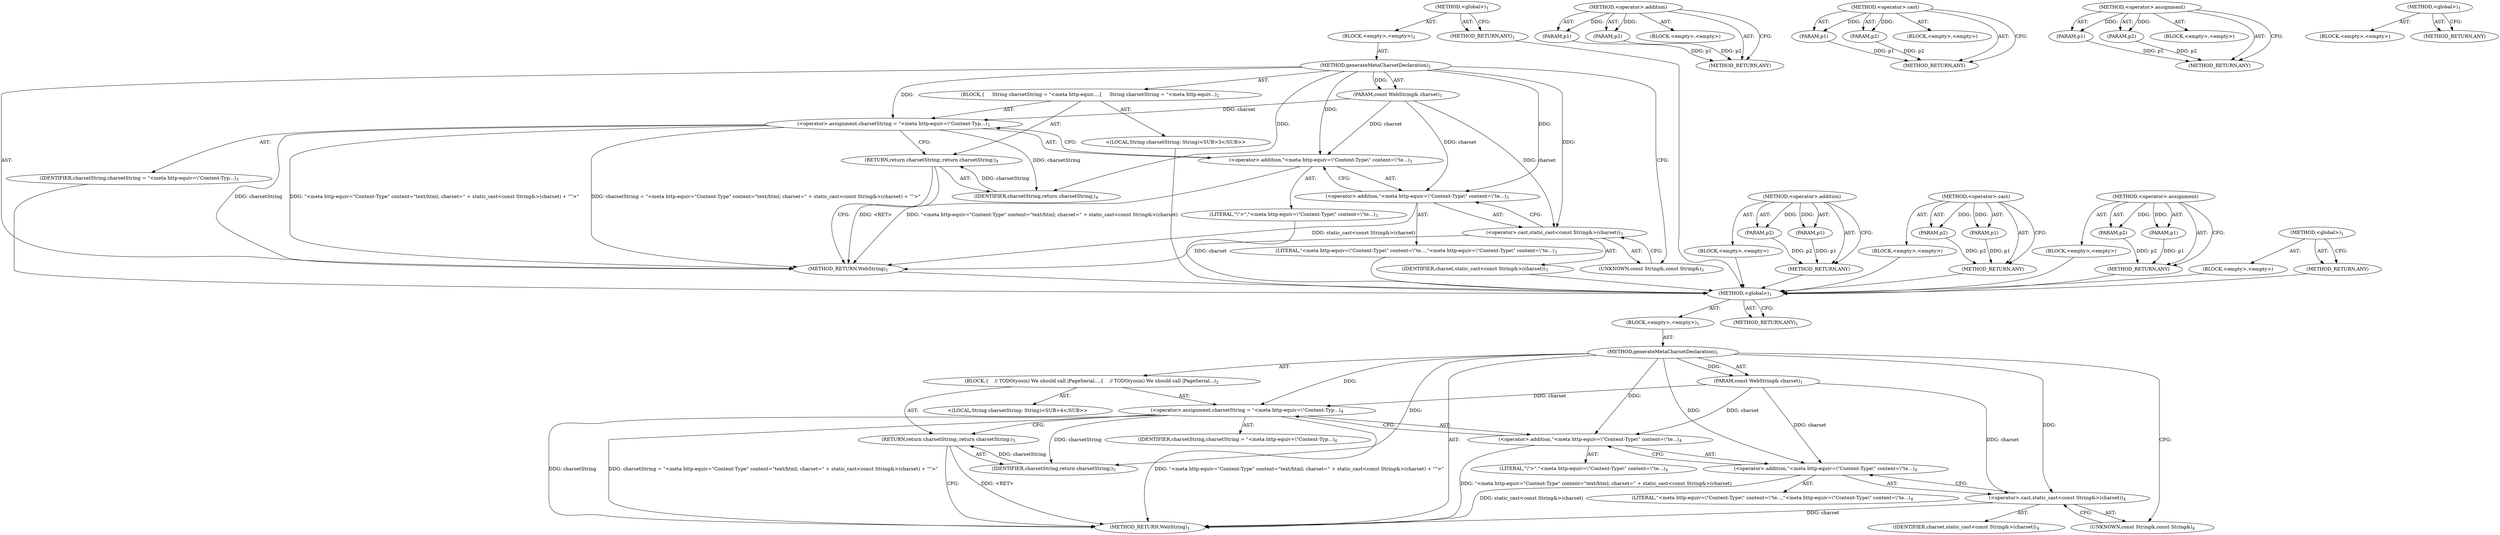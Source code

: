 digraph "&lt;global&gt;" {
vulnerable_6 [label=<(METHOD,&lt;global&gt;)<SUB>1</SUB>>];
vulnerable_7 [label=<(BLOCK,&lt;empty&gt;,&lt;empty&gt;)<SUB>1</SUB>>];
vulnerable_8 [label=<(METHOD,generateMetaCharsetDeclaration)<SUB>1</SUB>>];
vulnerable_9 [label=<(PARAM,const WebString&amp; charset)<SUB>1</SUB>>];
vulnerable_10 [label=<(BLOCK,{
     String charsetString = &quot;&lt;meta http-equiv...,{
     String charsetString = &quot;&lt;meta http-equiv...)<SUB>2</SUB>>];
vulnerable_11 [label="<(LOCAL,String charsetString: String)<SUB>3</SUB>>"];
vulnerable_12 [label=<(&lt;operator&gt;.assignment,charsetString = &quot;&lt;meta http-equiv=\&quot;Content-Typ...)<SUB>3</SUB>>];
vulnerable_13 [label=<(IDENTIFIER,charsetString,charsetString = &quot;&lt;meta http-equiv=\&quot;Content-Typ...)<SUB>3</SUB>>];
vulnerable_14 [label=<(&lt;operator&gt;.addition,&quot;&lt;meta http-equiv=\&quot;Content-Type\&quot; content=\&quot;te...)<SUB>3</SUB>>];
vulnerable_15 [label=<(&lt;operator&gt;.addition,&quot;&lt;meta http-equiv=\&quot;Content-Type\&quot; content=\&quot;te...)<SUB>3</SUB>>];
vulnerable_16 [label=<(LITERAL,&quot;&lt;meta http-equiv=\&quot;Content-Type\&quot; content=\&quot;te...,&quot;&lt;meta http-equiv=\&quot;Content-Type\&quot; content=\&quot;te...)<SUB>3</SUB>>];
vulnerable_17 [label=<(&lt;operator&gt;.cast,static_cast&lt;const String&amp;&gt;(charset))<SUB>3</SUB>>];
vulnerable_18 [label=<(UNKNOWN,const String&amp;,const String&amp;)<SUB>3</SUB>>];
vulnerable_19 [label=<(IDENTIFIER,charset,static_cast&lt;const String&amp;&gt;(charset))<SUB>3</SUB>>];
vulnerable_20 [label=<(LITERAL,&quot;\&quot;&gt;&quot;,&quot;&lt;meta http-equiv=\&quot;Content-Type\&quot; content=\&quot;te...)<SUB>3</SUB>>];
vulnerable_21 [label=<(RETURN,return charsetString;,return charsetString;)<SUB>4</SUB>>];
vulnerable_22 [label=<(IDENTIFIER,charsetString,return charsetString;)<SUB>4</SUB>>];
vulnerable_23 [label=<(METHOD_RETURN,WebString)<SUB>1</SUB>>];
vulnerable_25 [label=<(METHOD_RETURN,ANY)<SUB>1</SUB>>];
vulnerable_51 [label=<(METHOD,&lt;operator&gt;.addition)>];
vulnerable_52 [label=<(PARAM,p1)>];
vulnerable_53 [label=<(PARAM,p2)>];
vulnerable_54 [label=<(BLOCK,&lt;empty&gt;,&lt;empty&gt;)>];
vulnerable_55 [label=<(METHOD_RETURN,ANY)>];
vulnerable_56 [label=<(METHOD,&lt;operator&gt;.cast)>];
vulnerable_57 [label=<(PARAM,p1)>];
vulnerable_58 [label=<(PARAM,p2)>];
vulnerable_59 [label=<(BLOCK,&lt;empty&gt;,&lt;empty&gt;)>];
vulnerable_60 [label=<(METHOD_RETURN,ANY)>];
vulnerable_46 [label=<(METHOD,&lt;operator&gt;.assignment)>];
vulnerable_47 [label=<(PARAM,p1)>];
vulnerable_48 [label=<(PARAM,p2)>];
vulnerable_49 [label=<(BLOCK,&lt;empty&gt;,&lt;empty&gt;)>];
vulnerable_50 [label=<(METHOD_RETURN,ANY)>];
vulnerable_40 [label=<(METHOD,&lt;global&gt;)<SUB>1</SUB>>];
vulnerable_41 [label=<(BLOCK,&lt;empty&gt;,&lt;empty&gt;)>];
vulnerable_42 [label=<(METHOD_RETURN,ANY)>];
fixed_6 [label=<(METHOD,&lt;global&gt;)<SUB>1</SUB>>];
fixed_7 [label=<(BLOCK,&lt;empty&gt;,&lt;empty&gt;)<SUB>1</SUB>>];
fixed_8 [label=<(METHOD,generateMetaCharsetDeclaration)<SUB>1</SUB>>];
fixed_9 [label=<(PARAM,const WebString&amp; charset)<SUB>1</SUB>>];
fixed_10 [label=<(BLOCK,{
    // TODO(yosin) We should call |PageSerial...,{
    // TODO(yosin) We should call |PageSerial...)<SUB>2</SUB>>];
fixed_11 [label="<(LOCAL,String charsetString: String)<SUB>4</SUB>>"];
fixed_12 [label=<(&lt;operator&gt;.assignment,charsetString = &quot;&lt;meta http-equiv=\&quot;Content-Typ...)<SUB>4</SUB>>];
fixed_13 [label=<(IDENTIFIER,charsetString,charsetString = &quot;&lt;meta http-equiv=\&quot;Content-Typ...)<SUB>4</SUB>>];
fixed_14 [label=<(&lt;operator&gt;.addition,&quot;&lt;meta http-equiv=\&quot;Content-Type\&quot; content=\&quot;te...)<SUB>4</SUB>>];
fixed_15 [label=<(&lt;operator&gt;.addition,&quot;&lt;meta http-equiv=\&quot;Content-Type\&quot; content=\&quot;te...)<SUB>4</SUB>>];
fixed_16 [label=<(LITERAL,&quot;&lt;meta http-equiv=\&quot;Content-Type\&quot; content=\&quot;te...,&quot;&lt;meta http-equiv=\&quot;Content-Type\&quot; content=\&quot;te...)<SUB>4</SUB>>];
fixed_17 [label=<(&lt;operator&gt;.cast,static_cast&lt;const String&amp;&gt;(charset))<SUB>4</SUB>>];
fixed_18 [label=<(UNKNOWN,const String&amp;,const String&amp;)<SUB>4</SUB>>];
fixed_19 [label=<(IDENTIFIER,charset,static_cast&lt;const String&amp;&gt;(charset))<SUB>4</SUB>>];
fixed_20 [label=<(LITERAL,&quot;\&quot;&gt;&quot;,&quot;&lt;meta http-equiv=\&quot;Content-Type\&quot; content=\&quot;te...)<SUB>4</SUB>>];
fixed_21 [label=<(RETURN,return charsetString;,return charsetString;)<SUB>5</SUB>>];
fixed_22 [label=<(IDENTIFIER,charsetString,return charsetString;)<SUB>5</SUB>>];
fixed_23 [label=<(METHOD_RETURN,WebString)<SUB>1</SUB>>];
fixed_25 [label=<(METHOD_RETURN,ANY)<SUB>1</SUB>>];
fixed_51 [label=<(METHOD,&lt;operator&gt;.addition)>];
fixed_52 [label=<(PARAM,p1)>];
fixed_53 [label=<(PARAM,p2)>];
fixed_54 [label=<(BLOCK,&lt;empty&gt;,&lt;empty&gt;)>];
fixed_55 [label=<(METHOD_RETURN,ANY)>];
fixed_56 [label=<(METHOD,&lt;operator&gt;.cast)>];
fixed_57 [label=<(PARAM,p1)>];
fixed_58 [label=<(PARAM,p2)>];
fixed_59 [label=<(BLOCK,&lt;empty&gt;,&lt;empty&gt;)>];
fixed_60 [label=<(METHOD_RETURN,ANY)>];
fixed_46 [label=<(METHOD,&lt;operator&gt;.assignment)>];
fixed_47 [label=<(PARAM,p1)>];
fixed_48 [label=<(PARAM,p2)>];
fixed_49 [label=<(BLOCK,&lt;empty&gt;,&lt;empty&gt;)>];
fixed_50 [label=<(METHOD_RETURN,ANY)>];
fixed_40 [label=<(METHOD,&lt;global&gt;)<SUB>1</SUB>>];
fixed_41 [label=<(BLOCK,&lt;empty&gt;,&lt;empty&gt;)>];
fixed_42 [label=<(METHOD_RETURN,ANY)>];
vulnerable_6 -> vulnerable_7  [key=0, label="AST: "];
vulnerable_6 -> vulnerable_25  [key=0, label="AST: "];
vulnerable_6 -> vulnerable_25  [key=1, label="CFG: "];
vulnerable_7 -> vulnerable_8  [key=0, label="AST: "];
vulnerable_8 -> vulnerable_9  [key=0, label="AST: "];
vulnerable_8 -> vulnerable_9  [key=1, label="DDG: "];
vulnerable_8 -> vulnerable_10  [key=0, label="AST: "];
vulnerable_8 -> vulnerable_23  [key=0, label="AST: "];
vulnerable_8 -> vulnerable_18  [key=0, label="CFG: "];
vulnerable_8 -> vulnerable_12  [key=0, label="DDG: "];
vulnerable_8 -> vulnerable_22  [key=0, label="DDG: "];
vulnerable_8 -> vulnerable_14  [key=0, label="DDG: "];
vulnerable_8 -> vulnerable_15  [key=0, label="DDG: "];
vulnerable_8 -> vulnerable_17  [key=0, label="DDG: "];
vulnerable_9 -> vulnerable_12  [key=0, label="DDG: charset"];
vulnerable_9 -> vulnerable_14  [key=0, label="DDG: charset"];
vulnerable_9 -> vulnerable_15  [key=0, label="DDG: charset"];
vulnerable_9 -> vulnerable_17  [key=0, label="DDG: charset"];
vulnerable_10 -> vulnerable_11  [key=0, label="AST: "];
vulnerable_10 -> vulnerable_12  [key=0, label="AST: "];
vulnerable_10 -> vulnerable_21  [key=0, label="AST: "];
vulnerable_11 -> fixed_6  [key=0];
vulnerable_12 -> vulnerable_13  [key=0, label="AST: "];
vulnerable_12 -> vulnerable_14  [key=0, label="AST: "];
vulnerable_12 -> vulnerable_21  [key=0, label="CFG: "];
vulnerable_12 -> vulnerable_23  [key=0, label="DDG: charsetString"];
vulnerable_12 -> vulnerable_23  [key=1, label="DDG: &quot;&lt;meta http-equiv=\&quot;Content-Type\&quot; content=\&quot;text/html; charset=&quot; + static_cast&lt;const String&amp;&gt;(charset) + &quot;\&quot;&gt;&quot;"];
vulnerable_12 -> vulnerable_23  [key=2, label="DDG: charsetString = &quot;&lt;meta http-equiv=\&quot;Content-Type\&quot; content=\&quot;text/html; charset=&quot; + static_cast&lt;const String&amp;&gt;(charset) + &quot;\&quot;&gt;&quot;"];
vulnerable_12 -> vulnerable_22  [key=0, label="DDG: charsetString"];
vulnerable_13 -> fixed_6  [key=0];
vulnerable_14 -> vulnerable_15  [key=0, label="AST: "];
vulnerable_14 -> vulnerable_20  [key=0, label="AST: "];
vulnerable_14 -> vulnerable_12  [key=0, label="CFG: "];
vulnerable_14 -> vulnerable_23  [key=0, label="DDG: &quot;&lt;meta http-equiv=\&quot;Content-Type\&quot; content=\&quot;text/html; charset=&quot; + static_cast&lt;const String&amp;&gt;(charset)"];
vulnerable_15 -> vulnerable_16  [key=0, label="AST: "];
vulnerable_15 -> vulnerable_17  [key=0, label="AST: "];
vulnerable_15 -> vulnerable_14  [key=0, label="CFG: "];
vulnerable_15 -> vulnerable_23  [key=0, label="DDG: static_cast&lt;const String&amp;&gt;(charset)"];
vulnerable_16 -> fixed_6  [key=0];
vulnerable_17 -> vulnerable_18  [key=0, label="AST: "];
vulnerable_17 -> vulnerable_19  [key=0, label="AST: "];
vulnerable_17 -> vulnerable_15  [key=0, label="CFG: "];
vulnerable_17 -> vulnerable_23  [key=0, label="DDG: charset"];
vulnerable_18 -> vulnerable_17  [key=0, label="CFG: "];
vulnerable_19 -> fixed_6  [key=0];
vulnerable_20 -> fixed_6  [key=0];
vulnerable_21 -> vulnerable_22  [key=0, label="AST: "];
vulnerable_21 -> vulnerable_23  [key=0, label="CFG: "];
vulnerable_21 -> vulnerable_23  [key=1, label="DDG: &lt;RET&gt;"];
vulnerable_22 -> vulnerable_21  [key=0, label="DDG: charsetString"];
vulnerable_23 -> fixed_6  [key=0];
vulnerable_25 -> fixed_6  [key=0];
vulnerable_51 -> vulnerable_52  [key=0, label="AST: "];
vulnerable_51 -> vulnerable_52  [key=1, label="DDG: "];
vulnerable_51 -> vulnerable_54  [key=0, label="AST: "];
vulnerable_51 -> vulnerable_53  [key=0, label="AST: "];
vulnerable_51 -> vulnerable_53  [key=1, label="DDG: "];
vulnerable_51 -> vulnerable_55  [key=0, label="AST: "];
vulnerable_51 -> vulnerable_55  [key=1, label="CFG: "];
vulnerable_52 -> vulnerable_55  [key=0, label="DDG: p1"];
vulnerable_53 -> vulnerable_55  [key=0, label="DDG: p2"];
vulnerable_54 -> fixed_6  [key=0];
vulnerable_55 -> fixed_6  [key=0];
vulnerable_56 -> vulnerable_57  [key=0, label="AST: "];
vulnerable_56 -> vulnerable_57  [key=1, label="DDG: "];
vulnerable_56 -> vulnerable_59  [key=0, label="AST: "];
vulnerable_56 -> vulnerable_58  [key=0, label="AST: "];
vulnerable_56 -> vulnerable_58  [key=1, label="DDG: "];
vulnerable_56 -> vulnerable_60  [key=0, label="AST: "];
vulnerable_56 -> vulnerable_60  [key=1, label="CFG: "];
vulnerable_57 -> vulnerable_60  [key=0, label="DDG: p1"];
vulnerable_58 -> vulnerable_60  [key=0, label="DDG: p2"];
vulnerable_59 -> fixed_6  [key=0];
vulnerable_60 -> fixed_6  [key=0];
vulnerable_46 -> vulnerable_47  [key=0, label="AST: "];
vulnerable_46 -> vulnerable_47  [key=1, label="DDG: "];
vulnerable_46 -> vulnerable_49  [key=0, label="AST: "];
vulnerable_46 -> vulnerable_48  [key=0, label="AST: "];
vulnerable_46 -> vulnerable_48  [key=1, label="DDG: "];
vulnerable_46 -> vulnerable_50  [key=0, label="AST: "];
vulnerable_46 -> vulnerable_50  [key=1, label="CFG: "];
vulnerable_47 -> vulnerable_50  [key=0, label="DDG: p1"];
vulnerable_48 -> vulnerable_50  [key=0, label="DDG: p2"];
vulnerable_49 -> fixed_6  [key=0];
vulnerable_50 -> fixed_6  [key=0];
vulnerable_40 -> vulnerable_41  [key=0, label="AST: "];
vulnerable_40 -> vulnerable_42  [key=0, label="AST: "];
vulnerable_40 -> vulnerable_42  [key=1, label="CFG: "];
vulnerable_41 -> fixed_6  [key=0];
vulnerable_42 -> fixed_6  [key=0];
fixed_6 -> fixed_7  [key=0, label="AST: "];
fixed_6 -> fixed_25  [key=0, label="AST: "];
fixed_6 -> fixed_25  [key=1, label="CFG: "];
fixed_7 -> fixed_8  [key=0, label="AST: "];
fixed_8 -> fixed_9  [key=0, label="AST: "];
fixed_8 -> fixed_9  [key=1, label="DDG: "];
fixed_8 -> fixed_10  [key=0, label="AST: "];
fixed_8 -> fixed_23  [key=0, label="AST: "];
fixed_8 -> fixed_18  [key=0, label="CFG: "];
fixed_8 -> fixed_12  [key=0, label="DDG: "];
fixed_8 -> fixed_22  [key=0, label="DDG: "];
fixed_8 -> fixed_14  [key=0, label="DDG: "];
fixed_8 -> fixed_15  [key=0, label="DDG: "];
fixed_8 -> fixed_17  [key=0, label="DDG: "];
fixed_9 -> fixed_12  [key=0, label="DDG: charset"];
fixed_9 -> fixed_14  [key=0, label="DDG: charset"];
fixed_9 -> fixed_15  [key=0, label="DDG: charset"];
fixed_9 -> fixed_17  [key=0, label="DDG: charset"];
fixed_10 -> fixed_11  [key=0, label="AST: "];
fixed_10 -> fixed_12  [key=0, label="AST: "];
fixed_10 -> fixed_21  [key=0, label="AST: "];
fixed_12 -> fixed_13  [key=0, label="AST: "];
fixed_12 -> fixed_14  [key=0, label="AST: "];
fixed_12 -> fixed_21  [key=0, label="CFG: "];
fixed_12 -> fixed_23  [key=0, label="DDG: charsetString"];
fixed_12 -> fixed_23  [key=1, label="DDG: &quot;&lt;meta http-equiv=\&quot;Content-Type\&quot; content=\&quot;text/html; charset=&quot; + static_cast&lt;const String&amp;&gt;(charset) + &quot;\&quot;&gt;&quot;"];
fixed_12 -> fixed_23  [key=2, label="DDG: charsetString = &quot;&lt;meta http-equiv=\&quot;Content-Type\&quot; content=\&quot;text/html; charset=&quot; + static_cast&lt;const String&amp;&gt;(charset) + &quot;\&quot;&gt;&quot;"];
fixed_12 -> fixed_22  [key=0, label="DDG: charsetString"];
fixed_14 -> fixed_15  [key=0, label="AST: "];
fixed_14 -> fixed_20  [key=0, label="AST: "];
fixed_14 -> fixed_12  [key=0, label="CFG: "];
fixed_14 -> fixed_23  [key=0, label="DDG: &quot;&lt;meta http-equiv=\&quot;Content-Type\&quot; content=\&quot;text/html; charset=&quot; + static_cast&lt;const String&amp;&gt;(charset)"];
fixed_15 -> fixed_16  [key=0, label="AST: "];
fixed_15 -> fixed_17  [key=0, label="AST: "];
fixed_15 -> fixed_14  [key=0, label="CFG: "];
fixed_15 -> fixed_23  [key=0, label="DDG: static_cast&lt;const String&amp;&gt;(charset)"];
fixed_17 -> fixed_18  [key=0, label="AST: "];
fixed_17 -> fixed_19  [key=0, label="AST: "];
fixed_17 -> fixed_15  [key=0, label="CFG: "];
fixed_17 -> fixed_23  [key=0, label="DDG: charset"];
fixed_18 -> fixed_17  [key=0, label="CFG: "];
fixed_21 -> fixed_22  [key=0, label="AST: "];
fixed_21 -> fixed_23  [key=0, label="CFG: "];
fixed_21 -> fixed_23  [key=1, label="DDG: &lt;RET&gt;"];
fixed_22 -> fixed_21  [key=0, label="DDG: charsetString"];
fixed_51 -> fixed_52  [key=0, label="AST: "];
fixed_51 -> fixed_52  [key=1, label="DDG: "];
fixed_51 -> fixed_54  [key=0, label="AST: "];
fixed_51 -> fixed_53  [key=0, label="AST: "];
fixed_51 -> fixed_53  [key=1, label="DDG: "];
fixed_51 -> fixed_55  [key=0, label="AST: "];
fixed_51 -> fixed_55  [key=1, label="CFG: "];
fixed_52 -> fixed_55  [key=0, label="DDG: p1"];
fixed_53 -> fixed_55  [key=0, label="DDG: p2"];
fixed_56 -> fixed_57  [key=0, label="AST: "];
fixed_56 -> fixed_57  [key=1, label="DDG: "];
fixed_56 -> fixed_59  [key=0, label="AST: "];
fixed_56 -> fixed_58  [key=0, label="AST: "];
fixed_56 -> fixed_58  [key=1, label="DDG: "];
fixed_56 -> fixed_60  [key=0, label="AST: "];
fixed_56 -> fixed_60  [key=1, label="CFG: "];
fixed_57 -> fixed_60  [key=0, label="DDG: p1"];
fixed_58 -> fixed_60  [key=0, label="DDG: p2"];
fixed_46 -> fixed_47  [key=0, label="AST: "];
fixed_46 -> fixed_47  [key=1, label="DDG: "];
fixed_46 -> fixed_49  [key=0, label="AST: "];
fixed_46 -> fixed_48  [key=0, label="AST: "];
fixed_46 -> fixed_48  [key=1, label="DDG: "];
fixed_46 -> fixed_50  [key=0, label="AST: "];
fixed_46 -> fixed_50  [key=1, label="CFG: "];
fixed_47 -> fixed_50  [key=0, label="DDG: p1"];
fixed_48 -> fixed_50  [key=0, label="DDG: p2"];
fixed_40 -> fixed_41  [key=0, label="AST: "];
fixed_40 -> fixed_42  [key=0, label="AST: "];
fixed_40 -> fixed_42  [key=1, label="CFG: "];
}
